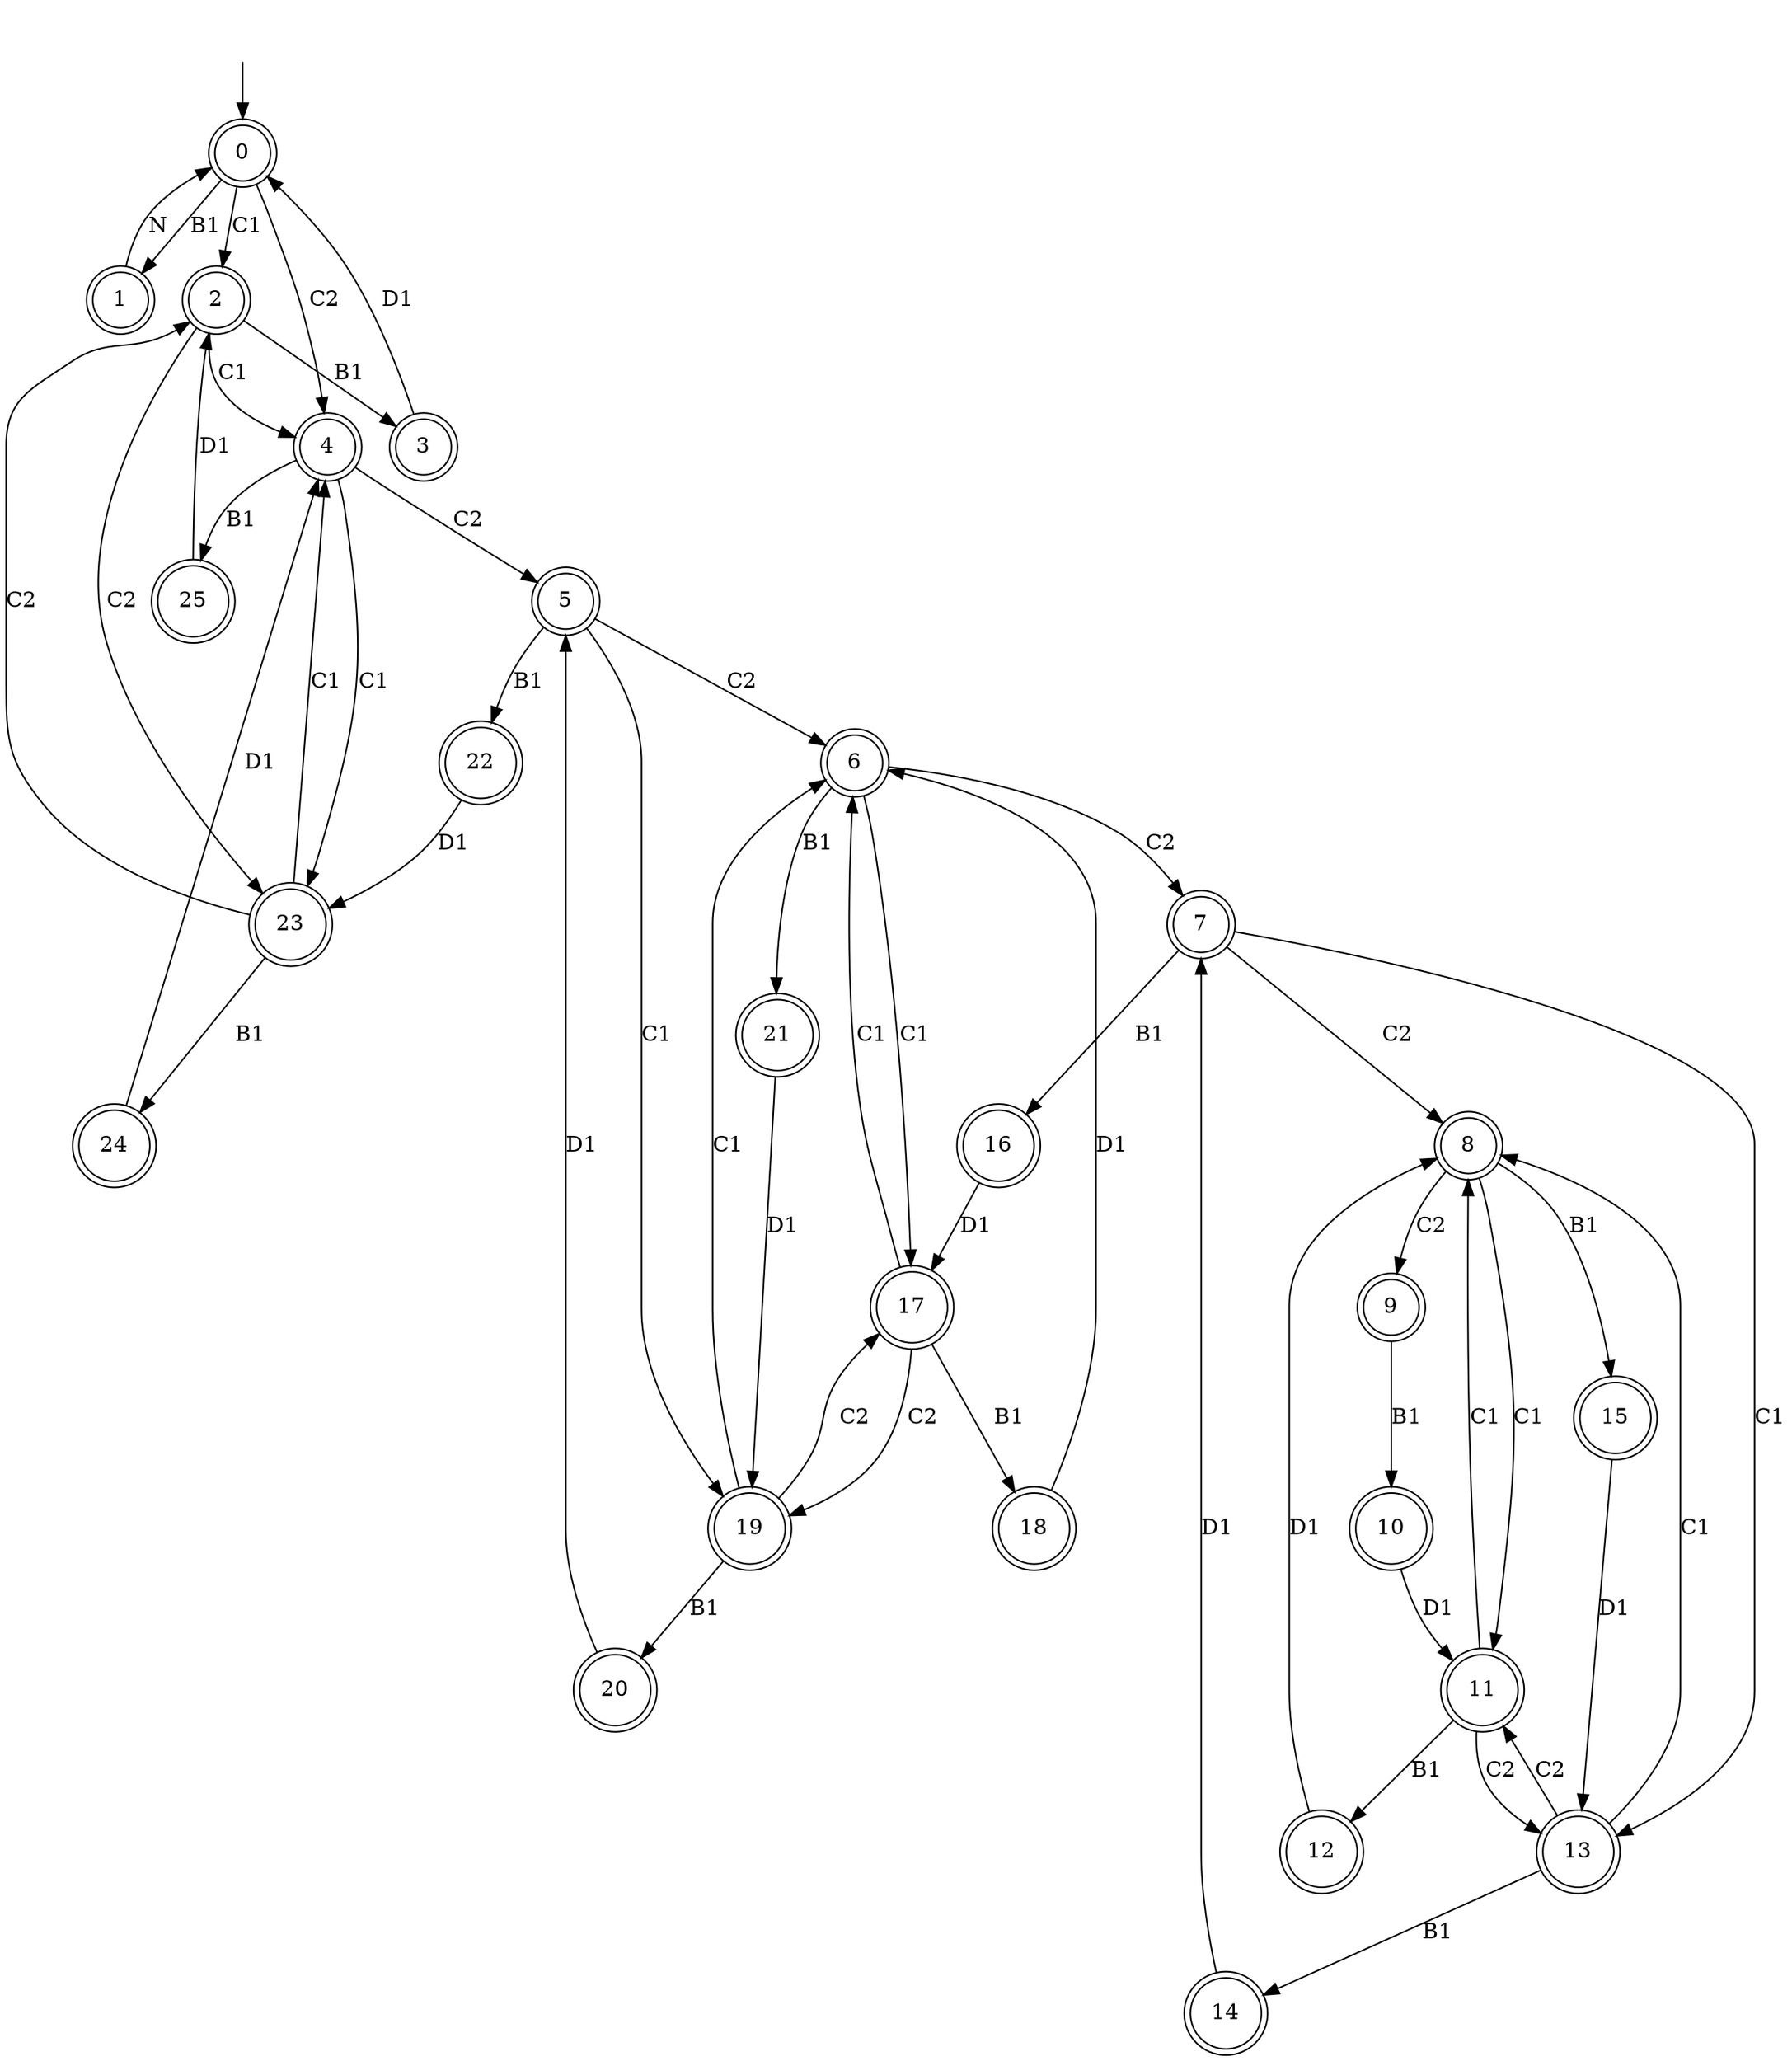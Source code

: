 digraph G {
  0 [ shape="doublecircle" label="0" ];
  1 [ shape="doublecircle" label="1" ];
  2 [ shape="doublecircle" label="2" ];
  3 [ shape="doublecircle" label="3" ];
  4 [ shape="doublecircle" label="4" ];
  5 [ shape="doublecircle" label="5" ];
  6 [ shape="doublecircle" label="6" ];
  7 [ shape="doublecircle" label="7" ];
  8 [ shape="doublecircle" label="8" ];
  9 [ shape="doublecircle" label="9" ];
  10 [ shape="doublecircle" label="10" ];
  11 [ shape="doublecircle" label="11" ];
  12 [ shape="doublecircle" label="12" ];
  13 [ shape="doublecircle" label="13" ];
  14 [ shape="doublecircle" label="14" ];
  15 [ shape="doublecircle" label="15" ];
  16 [ shape="doublecircle" label="16" ];
  17 [ shape="doublecircle" label="17" ];
  18 [ shape="doublecircle" label="18" ];
  19 [ shape="doublecircle" label="19" ];
  20 [ shape="doublecircle" label="20" ];
  21 [ shape="doublecircle" label="21" ];
  22 [ shape="doublecircle" label="22" ];
  23 [ shape="doublecircle" label="23" ];
  24 [ shape="doublecircle" label="24" ];
  25 [ shape="doublecircle" label="25" ];
  0 -> 1 [ label="B1" ];
  1 -> 0 [ label="N" ];
  0 -> 2 [ label="C1" ];
  2 -> 3 [ label="B1" ];
  3 -> 0 [ label="D1" ];
  2 -> 4 [ label="C1" ];
  4 -> 5 [ label="C2" ];
  5 -> 6 [ label="C2" ];
  6 -> 7 [ label="C2" ];
  7 -> 8 [ label="C2" ];
  8 -> 9 [ label="C2" ];
  9 -> 10 [ label="B1" ];
  10 -> 11 [ label="D1" ];
  11 -> 8 [ label="C1" ];
  11 -> 12 [ label="B1" ];
  12 -> 8 [ label="D1" ];
  11 -> 13 [ label="C2" ];
  13 -> 14 [ label="B1" ];
  14 -> 7 [ label="D1" ];
  13 -> 11 [ label="C2" ];
  13 -> 8 [ label="C1" ];
  8 -> 15 [ label="B1" ];
  15 -> 13 [ label="D1" ];
  8 -> 11 [ label="C1" ];
  7 -> 16 [ label="B1" ];
  16 -> 17 [ label="D1" ];
  17 -> 6 [ label="C1" ];
  17 -> 18 [ label="B1" ];
  18 -> 6 [ label="D1" ];
  17 -> 19 [ label="C2" ];
  19 -> 6 [ label="C1" ];
  19 -> 17 [ label="C2" ];
  19 -> 20 [ label="B1" ];
  20 -> 5 [ label="D1" ];
  7 -> 13 [ label="C1" ];
  6 -> 17 [ label="C1" ];
  6 -> 21 [ label="B1" ];
  21 -> 19 [ label="D1" ];
  5 -> 19 [ label="C1" ];
  5 -> 22 [ label="B1" ];
  22 -> 23 [ label="D1" ];
  23 -> 24 [ label="B1" ];
  24 -> 4 [ label="D1" ];
  23 -> 2 [ label="C2" ];
  23 -> 4 [ label="C1" ];
  4 -> 23 [ label="C1" ];
  4 -> 25 [ label="B1" ];
  25 -> 2 [ label="D1" ];
  2 -> 23 [ label="C2" ];
  0 -> 4 [ label="C2" ];
__start0 [label="", shape=none];
__start0 -> 0  [label=""];
}
